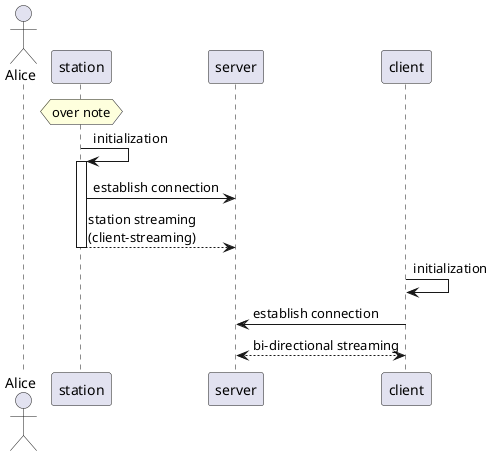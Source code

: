 @startuml gRPC.Air.sequences

actor Alice
participant station
hnote over station : over note

station -> station : initialization 
activate station
station -> server : establish connection
station --> server : station streaming \n(client-streaming)
deactivate station

client -> client : initialization
client -> server : establish connection
server <--> client  : bi-directional streaming

@enduml